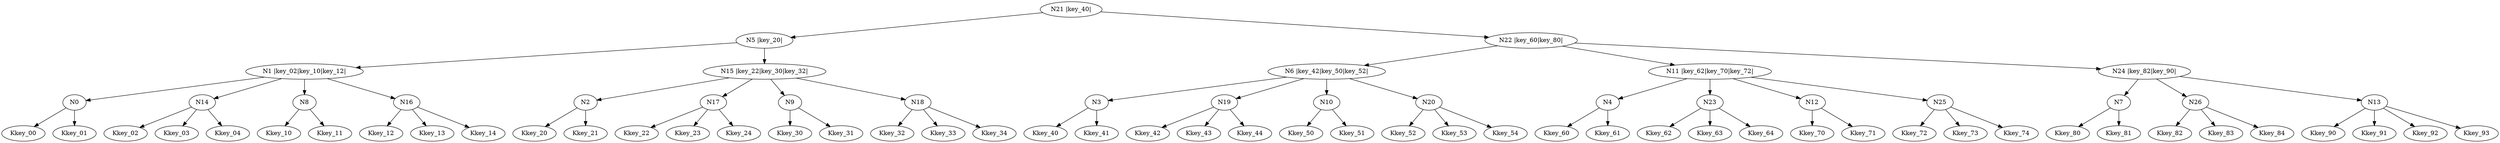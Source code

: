 digraph G {
N21[label="N21 |key_40|"]N21 -> N5;
N5[label="N5 |key_20|"]N5 -> N1;
N1[label="N1 |key_02|key_10|key_12|"]N1 -> N0;
N0 -> Kkey_00;
N0 -> Kkey_01;
N1 -> N14;
N14 -> Kkey_02;
N14 -> Kkey_03;
N14 -> Kkey_04;
N1 -> N8;
N8 -> Kkey_10;
N8 -> Kkey_11;
N1 -> N16;
N16 -> Kkey_12;
N16 -> Kkey_13;
N16 -> Kkey_14;
N5 -> N15;
N15[label="N15 |key_22|key_30|key_32|"]N15 -> N2;
N2 -> Kkey_20;
N2 -> Kkey_21;
N15 -> N17;
N17 -> Kkey_22;
N17 -> Kkey_23;
N17 -> Kkey_24;
N15 -> N9;
N9 -> Kkey_30;
N9 -> Kkey_31;
N15 -> N18;
N18 -> Kkey_32;
N18 -> Kkey_33;
N18 -> Kkey_34;
N21 -> N22;
N22[label="N22 |key_60|key_80|"]N22 -> N6;
N6[label="N6 |key_42|key_50|key_52|"]N6 -> N3;
N3 -> Kkey_40;
N3 -> Kkey_41;
N6 -> N19;
N19 -> Kkey_42;
N19 -> Kkey_43;
N19 -> Kkey_44;
N6 -> N10;
N10 -> Kkey_50;
N10 -> Kkey_51;
N6 -> N20;
N20 -> Kkey_52;
N20 -> Kkey_53;
N20 -> Kkey_54;
N22 -> N11;
N11[label="N11 |key_62|key_70|key_72|"]N11 -> N4;
N4 -> Kkey_60;
N4 -> Kkey_61;
N11 -> N23;
N23 -> Kkey_62;
N23 -> Kkey_63;
N23 -> Kkey_64;
N11 -> N12;
N12 -> Kkey_70;
N12 -> Kkey_71;
N11 -> N25;
N25 -> Kkey_72;
N25 -> Kkey_73;
N25 -> Kkey_74;
N22 -> N24;
N24[label="N24 |key_82|key_90|"]N24 -> N7;
N7 -> Kkey_80;
N7 -> Kkey_81;
N24 -> N26;
N26 -> Kkey_82;
N26 -> Kkey_83;
N26 -> Kkey_84;
N24 -> N13;
N13 -> Kkey_90;
N13 -> Kkey_91;
N13 -> Kkey_92;
N13 -> Kkey_93;
}
